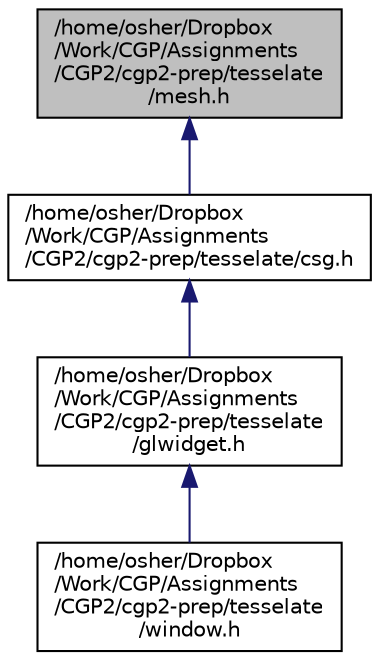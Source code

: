 digraph "/home/osher/Dropbox/Work/CGP/Assignments/CGP2/cgp2-prep/tesselate/mesh.h"
{
  edge [fontname="Helvetica",fontsize="10",labelfontname="Helvetica",labelfontsize="10"];
  node [fontname="Helvetica",fontsize="10",shape=record];
  Node1 [label="/home/osher/Dropbox\l/Work/CGP/Assignments\l/CGP2/cgp2-prep/tesselate\l/mesh.h",height=0.2,width=0.4,color="black", fillcolor="grey75", style="filled" fontcolor="black"];
  Node1 -> Node2 [dir="back",color="midnightblue",fontsize="10",style="solid",fontname="Helvetica"];
  Node2 [label="/home/osher/Dropbox\l/Work/CGP/Assignments\l/CGP2/cgp2-prep/tesselate/csg.h",height=0.2,width=0.4,color="black", fillcolor="white", style="filled",URL="$csg_8h.html",tooltip="Constructive Solid Geometry binary tree, with internal nodes representing binary set operations and l..."];
  Node2 -> Node3 [dir="back",color="midnightblue",fontsize="10",style="solid",fontname="Helvetica"];
  Node3 [label="/home/osher/Dropbox\l/Work/CGP/Assignments\l/CGP2/cgp2-prep/tesselate\l/glwidget.h",height=0.2,width=0.4,color="black", fillcolor="white", style="filled",URL="$glwidget_8h_source.html"];
  Node3 -> Node4 [dir="back",color="midnightblue",fontsize="10",style="solid",fontname="Helvetica"];
  Node4 [label="/home/osher/Dropbox\l/Work/CGP/Assignments\l/CGP2/cgp2-prep/tesselate\l/window.h",height=0.2,width=0.4,color="black", fillcolor="white", style="filled",URL="$window_8h_source.html"];
}
